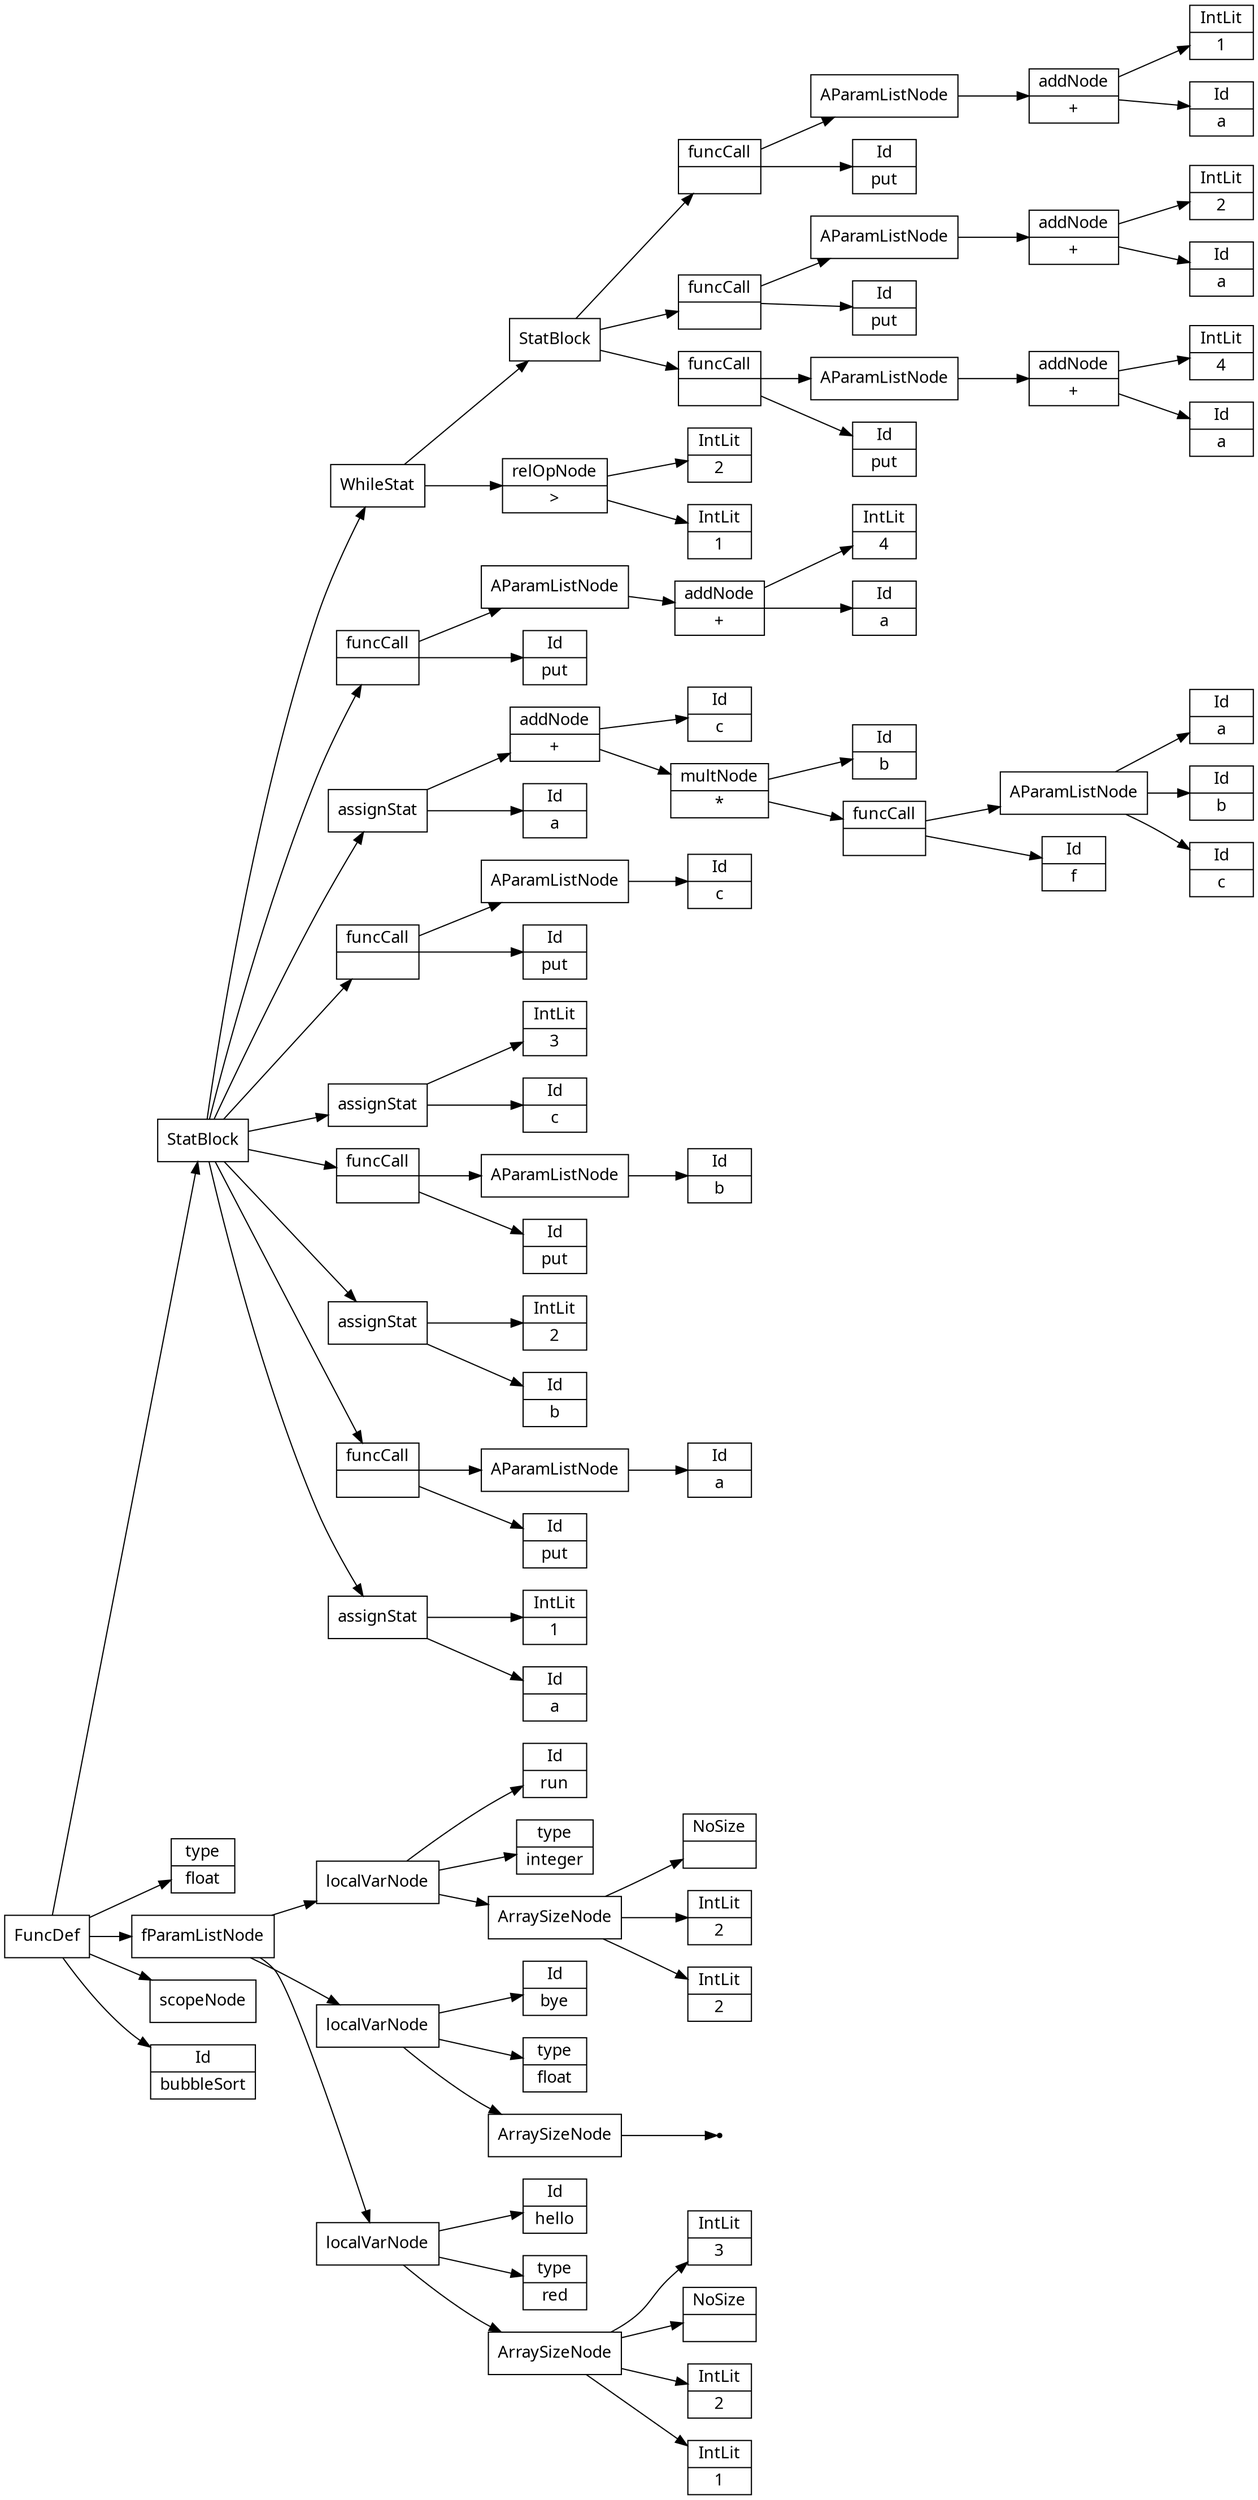 digraph AST {
node [shape=record];
 node [fontname=Sans];charset="UTF-8" splines=true splines=spline rankdir =LR ordering="out"
0[label="Id|bubbleSort"];
2[label="Id|run"];
3[label="type|integer"];
5[label="IntLit|2"];
6[label="IntLit|2"];
7[label="NoSize|"];
8[label="ArraySizeNode"];
8->7;
8->6;
8->5;
9[label="localVarNode"];
9->2;
9->3;
9->8;
10[label="Id|bye"];
11[label="type|float"];
none13[shape="point"];
14[label="ArraySizeNode"];
14->none13;
15[label="localVarNode"];
15->10;
15->11;
15->14;
16[label="Id|hello"];
17[label="type|red"];
19[label="IntLit|1"];
20[label="IntLit|2"];
21[label="NoSize|"];
22[label="IntLit|3"];
23[label="ArraySizeNode"];
23->22;
23->21;
23->20;
23->19;
24[label="localVarNode"];
24->16;
24->17;
24->23;
25[label="fParamListNode"];
25->9;
25->15;
25->24;
26[label="type|float"];
28[label="Id|a"];
29[label="IntLit|1"];
30[label="assignStat"];
30->29;
30->28;
31[label="Id|put"];
33[label="Id|a"];
34[label="AParamListNode"];
34->33;
35[label="funcCall|"];
35->34;
35->31;
36[label="Id|b"];
37[label="IntLit|2"];
38[label="assignStat"];
38->37;
38->36;
39[label="Id|put"];
41[label="Id|b"];
42[label="AParamListNode"];
42->41;
43[label="funcCall|"];
43->42;
43->39;
44[label="Id|c"];
45[label="IntLit|3"];
46[label="assignStat"];
46->45;
46->44;
47[label="Id|put"];
49[label="Id|c"];
50[label="AParamListNode"];
50->49;
51[label="funcCall|"];
51->50;
51->47;
52[label="Id|a"];
53[label="Id|f"];
55[label="Id|a"];
56[label="Id|b"];
57[label="Id|c"];
58[label="AParamListNode"];
58->55;
58->56;
58->57;
59[label="funcCall|"];
59->58;
59->53;
60[label="multNode|*"];
61[label="Id|b"];
60->61;
60->59;
62[label="addNode|+"];
63[label="Id|c"];
62->63;
62->60;
64[label="assignStat"];
64->62;
64->52;
65[label="Id|put"];
67[label="Id|a"];
68[label="addNode|+"];
69[label="IntLit|4"];
68->69;
68->67;
70[label="AParamListNode"];
70->68;
71[label="funcCall|"];
71->70;
71->65;
72[label="IntLit|1"];
73[label="relOpNode|\>"];
74[label="IntLit|2"];
73->74;
73->72;
76[label="Id|put"];
78[label="Id|a"];
79[label="addNode|+"];
80[label="IntLit|4"];
79->80;
79->78;
81[label="AParamListNode"];
81->79;
82[label="funcCall|"];
82->81;
82->76;
83[label="Id|put"];
85[label="Id|a"];
86[label="addNode|+"];
87[label="IntLit|2"];
86->87;
86->85;
88[label="AParamListNode"];
88->86;
89[label="funcCall|"];
89->88;
89->83;
90[label="Id|put"];
92[label="Id|a"];
93[label="addNode|+"];
94[label="IntLit|1"];
93->94;
93->92;
95[label="AParamListNode"];
95->93;
96[label="funcCall|"];
96->95;
96->90;
97[label="StatBlock"];
97->96;
97->89;
97->82;
98[label="WhileStat"];
98->97;
98->73;
99[label="StatBlock"];
99->98;
99->71;
99->64;
99->51;
99->46;
99->43;
99->38;
99->35;
99->30;
100[label="FuncDef"];
101[label="scopeNode"];
100->99;
100->26;
100->25;
100->101;
100->0;
}